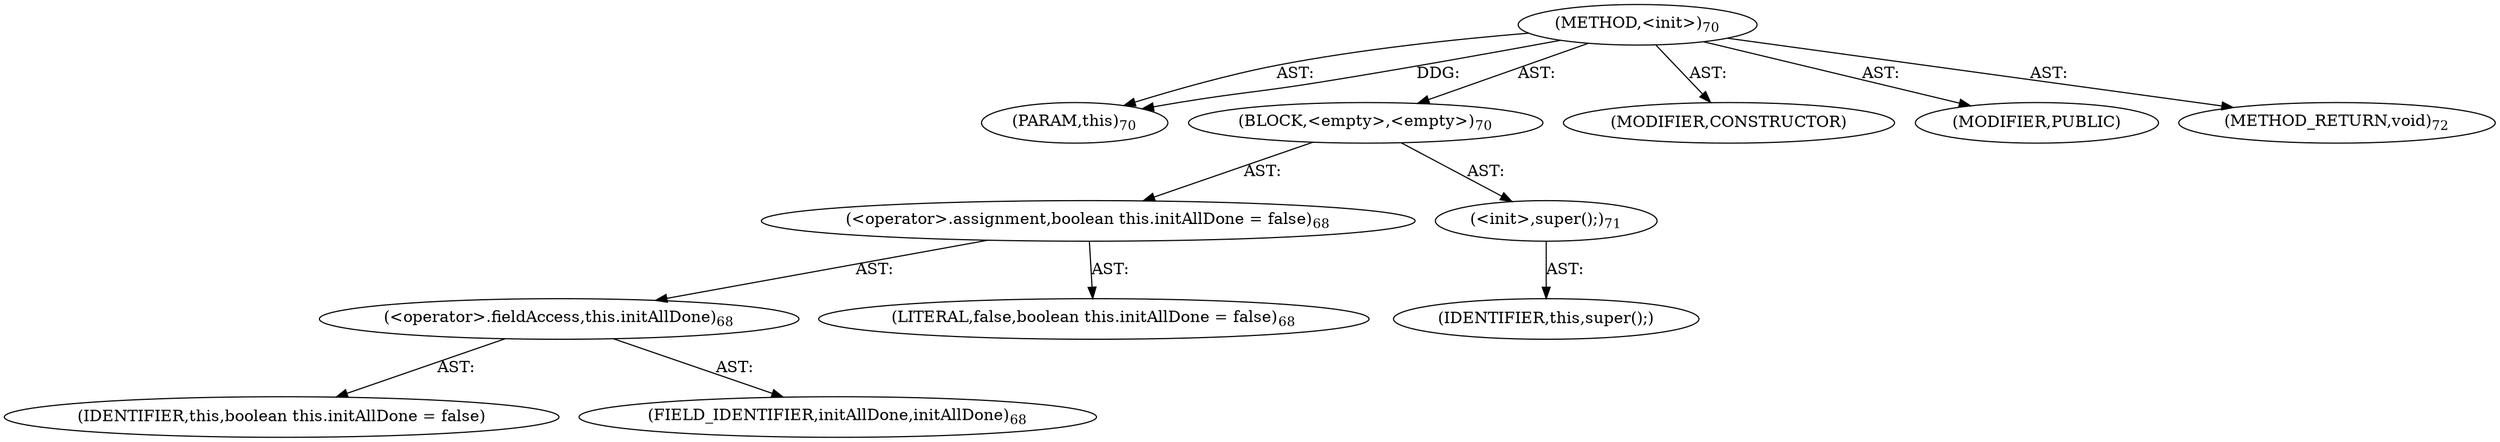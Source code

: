 digraph "&lt;init&gt;" {  
"111669149696" [label = <(METHOD,&lt;init&gt;)<SUB>70</SUB>> ]
"115964116999" [label = <(PARAM,this)<SUB>70</SUB>> ]
"25769803776" [label = <(BLOCK,&lt;empty&gt;,&lt;empty&gt;)<SUB>70</SUB>> ]
"30064771073" [label = <(&lt;operator&gt;.assignment,boolean this.initAllDone = false)<SUB>68</SUB>> ]
"30064771074" [label = <(&lt;operator&gt;.fieldAccess,this.initAllDone)<SUB>68</SUB>> ]
"68719476744" [label = <(IDENTIFIER,this,boolean this.initAllDone = false)> ]
"55834574848" [label = <(FIELD_IDENTIFIER,initAllDone,initAllDone)<SUB>68</SUB>> ]
"90194313216" [label = <(LITERAL,false,boolean this.initAllDone = false)<SUB>68</SUB>> ]
"30064771072" [label = <(&lt;init&gt;,super();)<SUB>71</SUB>> ]
"68719476743" [label = <(IDENTIFIER,this,super();)> ]
"133143986177" [label = <(MODIFIER,CONSTRUCTOR)> ]
"133143986178" [label = <(MODIFIER,PUBLIC)> ]
"128849018880" [label = <(METHOD_RETURN,void)<SUB>72</SUB>> ]
  "111669149696" -> "115964116999"  [ label = "AST: "] 
  "111669149696" -> "25769803776"  [ label = "AST: "] 
  "111669149696" -> "133143986177"  [ label = "AST: "] 
  "111669149696" -> "133143986178"  [ label = "AST: "] 
  "111669149696" -> "128849018880"  [ label = "AST: "] 
  "25769803776" -> "30064771073"  [ label = "AST: "] 
  "25769803776" -> "30064771072"  [ label = "AST: "] 
  "30064771073" -> "30064771074"  [ label = "AST: "] 
  "30064771073" -> "90194313216"  [ label = "AST: "] 
  "30064771074" -> "68719476744"  [ label = "AST: "] 
  "30064771074" -> "55834574848"  [ label = "AST: "] 
  "30064771072" -> "68719476743"  [ label = "AST: "] 
  "111669149696" -> "115964116999"  [ label = "DDG: "] 
}
